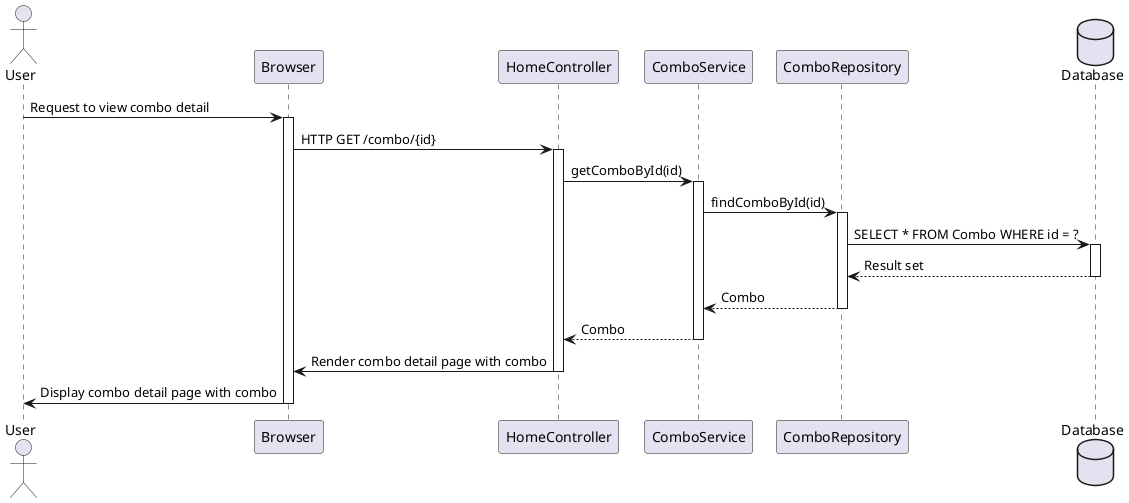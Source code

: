 @startuml

actor User

participant Browser
participant HomeController
participant ComboService
participant ComboRepository
database "Database" as Database

User -> Browser: Request to view combo detail
activate Browser
Browser -> HomeController: HTTP GET /combo/{id}
activate HomeController
HomeController -> ComboService: getComboById(id)
activate ComboService
ComboService -> ComboRepository: findComboById(id)
activate ComboRepository
ComboRepository -> Database: SELECT * FROM Combo WHERE id = ?
activate Database
Database --> ComboRepository: Result set
deactivate Database
ComboRepository --> ComboService: Combo
deactivate ComboRepository
ComboService --> HomeController: Combo
deactivate ComboService
HomeController -> Browser: Render combo detail page with combo
deactivate HomeController
Browser -> User: Display combo detail page with combo
deactivate Browser

@enduml
